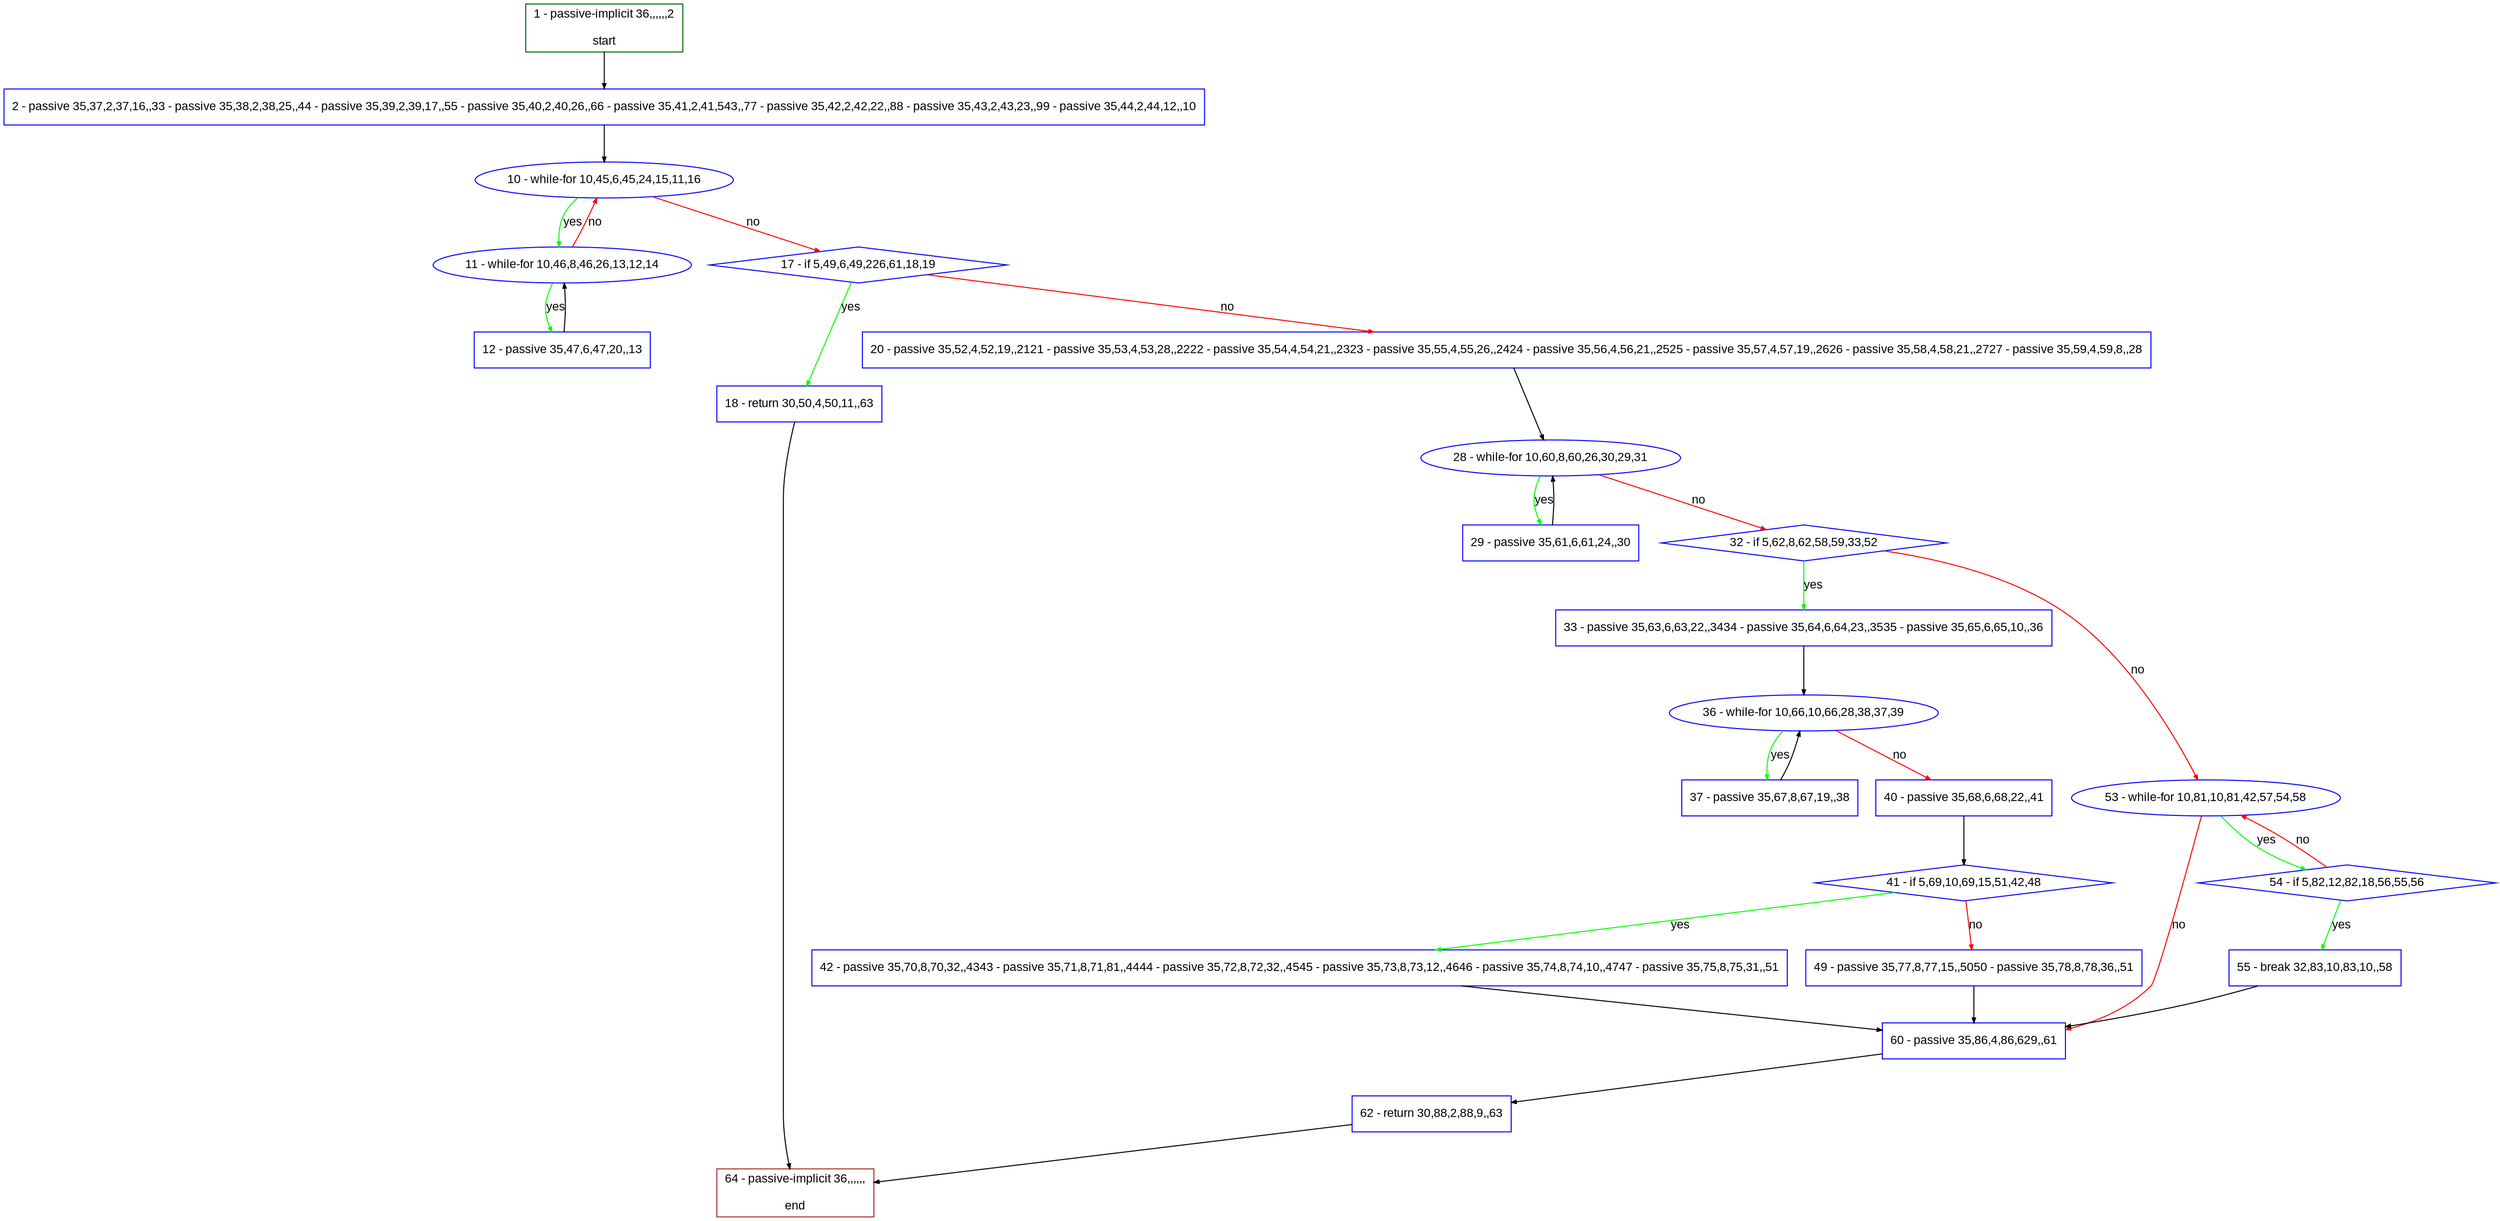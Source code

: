 digraph "" {
  graph [pack="true", label="", fontsize="12", packmode="clust", fontname="Arial", fillcolor="#FFFFCC", bgcolor="white", style="rounded,filled", compound="true"];
  node [node_initialized="no", label="", color="grey", fontsize="12", fillcolor="white", fontname="Arial", style="filled", shape="rectangle", compound="true", fixedsize="false"];
  edge [fontcolor="black", arrowhead="normal", arrowtail="none", arrowsize="0.5", ltail="", label="", color="black", fontsize="12", lhead="", fontname="Arial", dir="forward", compound="true"];
  __N1 [label="2 - passive 35,37,2,37,16,,33 - passive 35,38,2,38,25,,44 - passive 35,39,2,39,17,,55 - passive 35,40,2,40,26,,66 - passive 35,41,2,41,543,,77 - passive 35,42,2,42,22,,88 - passive 35,43,2,43,23,,99 - passive 35,44,2,44,12,,10", color="#0000ff", fillcolor="#ffffff", style="filled", shape="box"];
  __N2 [label="1 - passive-implicit 36,,,,,,2\n\nstart", color="#006400", fillcolor="#ffffff", style="filled", shape="box"];
  __N3 [label="10 - while-for 10,45,6,45,24,15,11,16", color="#0000ff", fillcolor="#ffffff", style="filled", shape="oval"];
  __N4 [label="11 - while-for 10,46,8,46,26,13,12,14", color="#0000ff", fillcolor="#ffffff", style="filled", shape="oval"];
  __N5 [label="17 - if 5,49,6,49,226,61,18,19", color="#0000ff", fillcolor="#ffffff", style="filled", shape="diamond"];
  __N6 [label="12 - passive 35,47,6,47,20,,13", color="#0000ff", fillcolor="#ffffff", style="filled", shape="box"];
  __N7 [label="18 - return 30,50,4,50,11,,63", color="#0000ff", fillcolor="#ffffff", style="filled", shape="box"];
  __N8 [label="20 - passive 35,52,4,52,19,,2121 - passive 35,53,4,53,28,,2222 - passive 35,54,4,54,21,,2323 - passive 35,55,4,55,26,,2424 - passive 35,56,4,56,21,,2525 - passive 35,57,4,57,19,,2626 - passive 35,58,4,58,21,,2727 - passive 35,59,4,59,8,,28", color="#0000ff", fillcolor="#ffffff", style="filled", shape="box"];
  __N9 [label="64 - passive-implicit 36,,,,,,\n\nend", color="#a52a2a", fillcolor="#ffffff", style="filled", shape="box"];
  __N10 [label="28 - while-for 10,60,8,60,26,30,29,31", color="#0000ff", fillcolor="#ffffff", style="filled", shape="oval"];
  __N11 [label="29 - passive 35,61,6,61,24,,30", color="#0000ff", fillcolor="#ffffff", style="filled", shape="box"];
  __N12 [label="32 - if 5,62,8,62,58,59,33,52", color="#0000ff", fillcolor="#ffffff", style="filled", shape="diamond"];
  __N13 [label="33 - passive 35,63,6,63,22,,3434 - passive 35,64,6,64,23,,3535 - passive 35,65,6,65,10,,36", color="#0000ff", fillcolor="#ffffff", style="filled", shape="box"];
  __N14 [label="53 - while-for 10,81,10,81,42,57,54,58", color="#0000ff", fillcolor="#ffffff", style="filled", shape="oval"];
  __N15 [label="36 - while-for 10,66,10,66,28,38,37,39", color="#0000ff", fillcolor="#ffffff", style="filled", shape="oval"];
  __N16 [label="37 - passive 35,67,8,67,19,,38", color="#0000ff", fillcolor="#ffffff", style="filled", shape="box"];
  __N17 [label="40 - passive 35,68,6,68,22,,41", color="#0000ff", fillcolor="#ffffff", style="filled", shape="box"];
  __N18 [label="41 - if 5,69,10,69,15,51,42,48", color="#0000ff", fillcolor="#ffffff", style="filled", shape="diamond"];
  __N19 [label="42 - passive 35,70,8,70,32,,4343 - passive 35,71,8,71,81,,4444 - passive 35,72,8,72,32,,4545 - passive 35,73,8,73,12,,4646 - passive 35,74,8,74,10,,4747 - passive 35,75,8,75,31,,51", color="#0000ff", fillcolor="#ffffff", style="filled", shape="box"];
  __N20 [label="49 - passive 35,77,8,77,15,,5050 - passive 35,78,8,78,36,,51", color="#0000ff", fillcolor="#ffffff", style="filled", shape="box"];
  __N21 [label="60 - passive 35,86,4,86,629,,61", color="#0000ff", fillcolor="#ffffff", style="filled", shape="box"];
  __N22 [label="54 - if 5,82,12,82,18,56,55,56", color="#0000ff", fillcolor="#ffffff", style="filled", shape="diamond"];
  __N23 [label="55 - break 32,83,10,83,10,,58", color="#0000ff", fillcolor="#ffffff", style="filled", shape="box"];
  __N24 [label="62 - return 30,88,2,88,9,,63", color="#0000ff", fillcolor="#ffffff", style="filled", shape="box"];
  __N2 -> __N1 [arrowhead="normal", arrowtail="none", color="#000000", label="", dir="forward"];
  __N1 -> __N3 [arrowhead="normal", arrowtail="none", color="#000000", label="", dir="forward"];
  __N3 -> __N4 [arrowhead="normal", arrowtail="none", color="#00ff00", label="yes", dir="forward"];
  __N4 -> __N3 [arrowhead="normal", arrowtail="none", color="#ff0000", label="no", dir="forward"];
  __N3 -> __N5 [arrowhead="normal", arrowtail="none", color="#ff0000", label="no", dir="forward"];
  __N4 -> __N6 [arrowhead="normal", arrowtail="none", color="#00ff00", label="yes", dir="forward"];
  __N6 -> __N4 [arrowhead="normal", arrowtail="none", color="#000000", label="", dir="forward"];
  __N5 -> __N7 [arrowhead="normal", arrowtail="none", color="#00ff00", label="yes", dir="forward"];
  __N5 -> __N8 [arrowhead="normal", arrowtail="none", color="#ff0000", label="no", dir="forward"];
  __N7 -> __N9 [arrowhead="normal", arrowtail="none", color="#000000", label="", dir="forward"];
  __N8 -> __N10 [arrowhead="normal", arrowtail="none", color="#000000", label="", dir="forward"];
  __N10 -> __N11 [arrowhead="normal", arrowtail="none", color="#00ff00", label="yes", dir="forward"];
  __N11 -> __N10 [arrowhead="normal", arrowtail="none", color="#000000", label="", dir="forward"];
  __N10 -> __N12 [arrowhead="normal", arrowtail="none", color="#ff0000", label="no", dir="forward"];
  __N12 -> __N13 [arrowhead="normal", arrowtail="none", color="#00ff00", label="yes", dir="forward"];
  __N12 -> __N14 [arrowhead="normal", arrowtail="none", color="#ff0000", label="no", dir="forward"];
  __N13 -> __N15 [arrowhead="normal", arrowtail="none", color="#000000", label="", dir="forward"];
  __N15 -> __N16 [arrowhead="normal", arrowtail="none", color="#00ff00", label="yes", dir="forward"];
  __N16 -> __N15 [arrowhead="normal", arrowtail="none", color="#000000", label="", dir="forward"];
  __N15 -> __N17 [arrowhead="normal", arrowtail="none", color="#ff0000", label="no", dir="forward"];
  __N17 -> __N18 [arrowhead="normal", arrowtail="none", color="#000000", label="", dir="forward"];
  __N18 -> __N19 [arrowhead="normal", arrowtail="none", color="#00ff00", label="yes", dir="forward"];
  __N18 -> __N20 [arrowhead="normal", arrowtail="none", color="#ff0000", label="no", dir="forward"];
  __N19 -> __N21 [arrowhead="normal", arrowtail="none", color="#000000", label="", dir="forward"];
  __N20 -> __N21 [arrowhead="normal", arrowtail="none", color="#000000", label="", dir="forward"];
  __N14 -> __N22 [arrowhead="normal", arrowtail="none", color="#00ff00", label="yes", dir="forward"];
  __N22 -> __N14 [arrowhead="normal", arrowtail="none", color="#ff0000", label="no", dir="forward"];
  __N14 -> __N21 [arrowhead="normal", arrowtail="none", color="#ff0000", label="no", dir="forward"];
  __N22 -> __N23 [arrowhead="normal", arrowtail="none", color="#00ff00", label="yes", dir="forward"];
  __N23 -> __N21 [arrowhead="normal", arrowtail="none", color="#000000", label="", dir="forward"];
  __N21 -> __N24 [arrowhead="normal", arrowtail="none", color="#000000", label="", dir="forward"];
  __N24 -> __N9 [arrowhead="normal", arrowtail="none", color="#000000", label="", dir="forward"];
}
